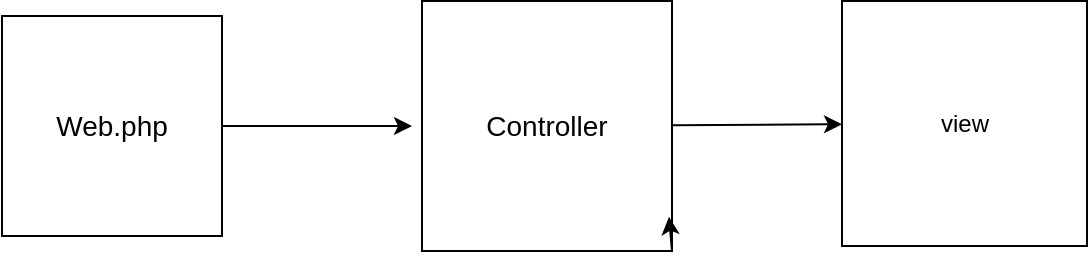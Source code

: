 <mxfile>
    <diagram id="S3bKWvlP6vjVqGVQFdmp" name="Page-1">
        <mxGraphModel dx="816" dy="607" grid="1" gridSize="10" guides="1" tooltips="1" connect="1" arrows="1" fold="1" page="1" pageScale="1" pageWidth="850" pageHeight="1100" math="0" shadow="0">
            <root>
                <mxCell id="0"/>
                <mxCell id="1" parent="0"/>
                <mxCell id="4" value="" style="edgeStyle=none;html=1;" edge="1" parent="1" source="2">
                    <mxGeometry relative="1" as="geometry">
                        <mxPoint x="265" y="275" as="targetPoint"/>
                    </mxGeometry>
                </mxCell>
                <mxCell id="2" value="&lt;font style=&quot;font-size: 14px;&quot;&gt;Web.php&lt;/font&gt;" style="whiteSpace=wrap;html=1;aspect=fixed;" vertex="1" parent="1">
                    <mxGeometry x="60" y="220" width="110" height="110" as="geometry"/>
                </mxCell>
                <mxCell id="5" value="view" style="whiteSpace=wrap;html=1;aspect=fixed;" vertex="1" parent="1">
                    <mxGeometry x="480" y="212.5" width="122.5" height="122.5" as="geometry"/>
                </mxCell>
                <mxCell id="8" value="" style="edgeStyle=none;html=1;" edge="1" parent="1" source="6" target="5">
                    <mxGeometry relative="1" as="geometry"/>
                </mxCell>
                <mxCell id="6" value="&lt;font style=&quot;font-size: 14px;&quot;&gt;Controller&lt;/font&gt;" style="whiteSpace=wrap;html=1;aspect=fixed;" vertex="1" parent="1">
                    <mxGeometry x="270" y="212.5" width="125" height="125" as="geometry"/>
                </mxCell>
                <mxCell id="7" style="edgeStyle=none;html=1;exitX=1;exitY=1;exitDx=0;exitDy=0;entryX=0.988;entryY=0.863;entryDx=0;entryDy=0;entryPerimeter=0;" edge="1" parent="1" source="6" target="6">
                    <mxGeometry relative="1" as="geometry"/>
                </mxCell>
            </root>
        </mxGraphModel>
    </diagram>
</mxfile>